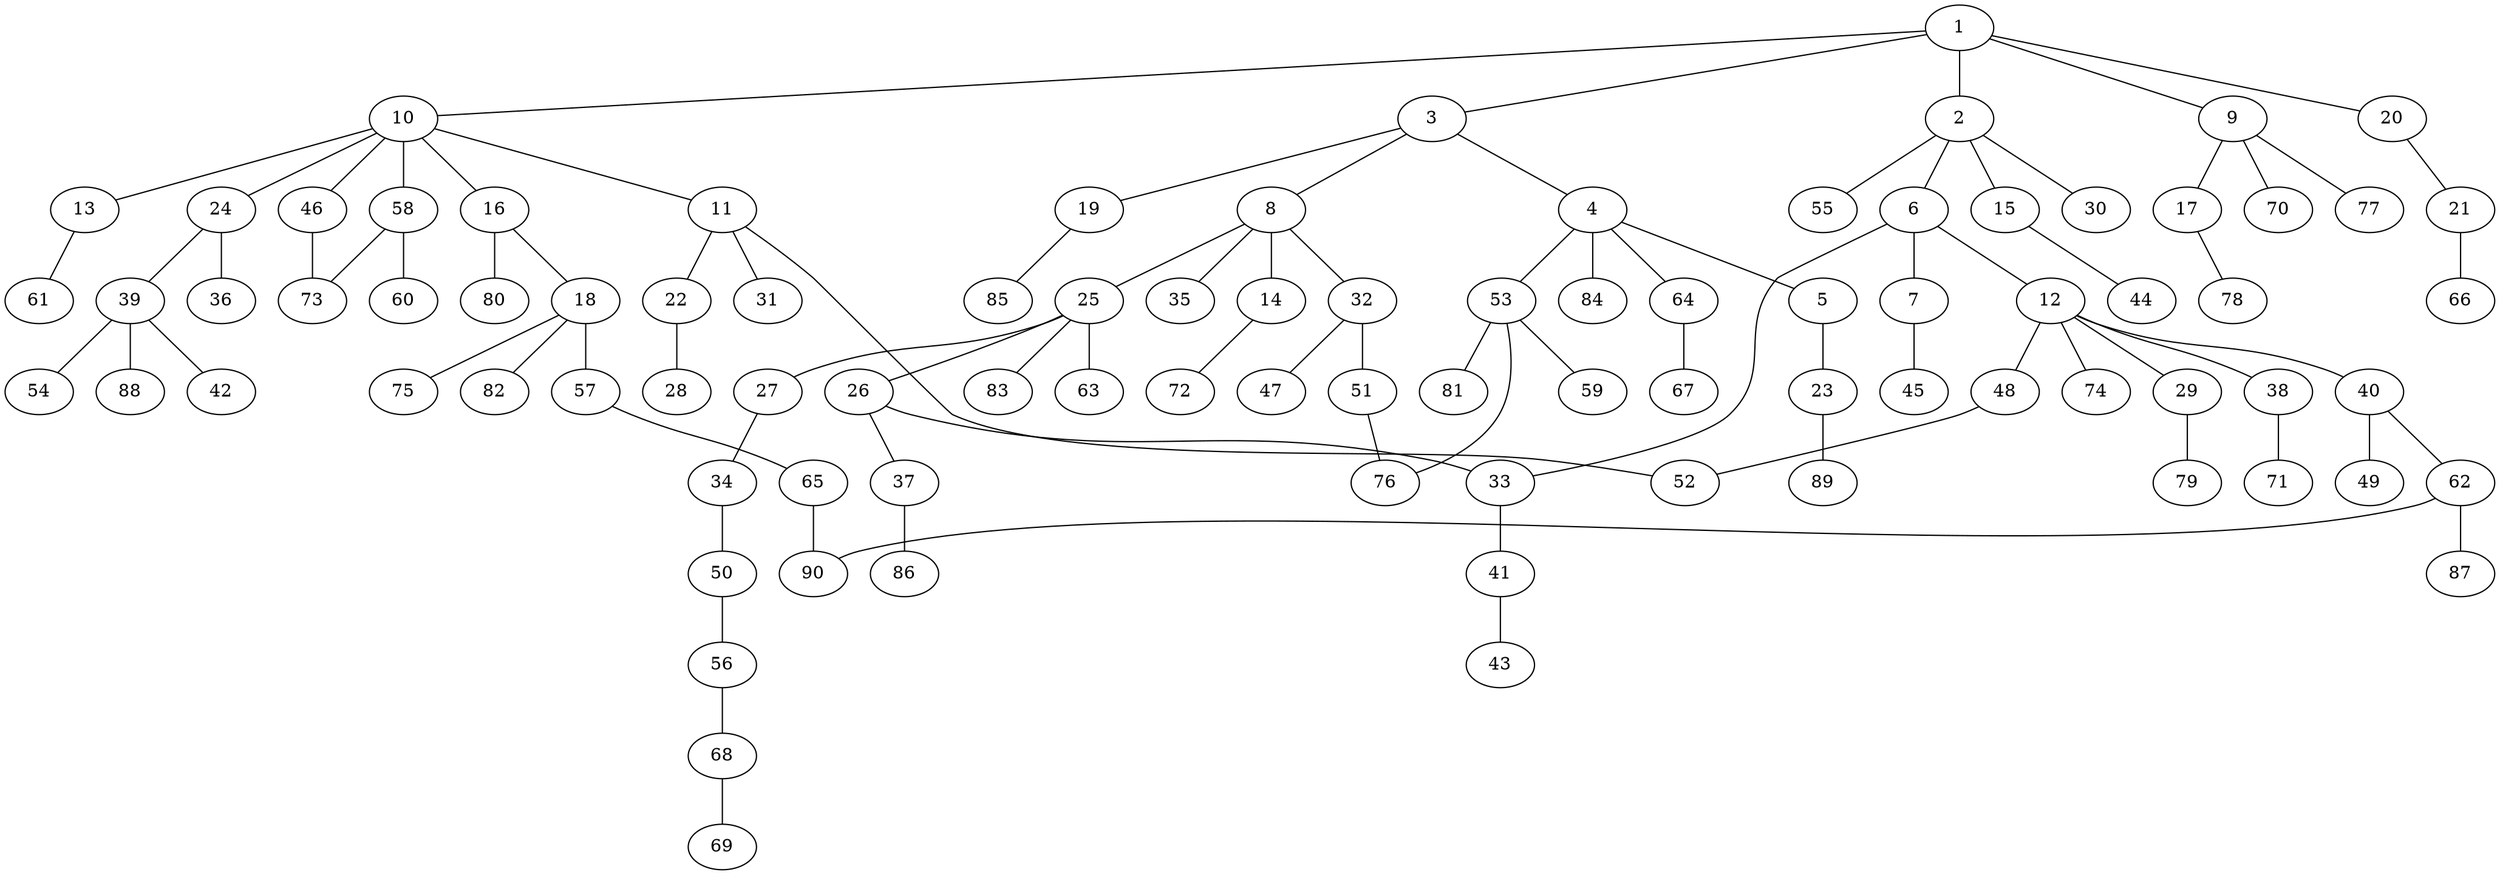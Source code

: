 graph graphname {1--2
1--3
1--9
1--10
1--20
2--6
2--15
2--30
2--55
3--4
3--8
3--19
4--5
4--53
4--64
4--84
5--23
6--7
6--12
6--33
7--45
8--14
8--25
8--32
8--35
9--17
9--70
9--77
10--11
10--13
10--16
10--24
10--46
10--58
11--22
11--31
11--52
12--29
12--38
12--40
12--48
12--74
13--61
14--72
15--44
16--18
16--80
17--78
18--57
18--75
18--82
19--85
20--21
21--66
22--28
23--89
24--36
24--39
25--26
25--27
25--63
25--83
26--33
26--37
27--34
29--79
32--47
32--51
33--41
34--50
37--86
38--71
39--42
39--54
39--88
40--49
40--62
41--43
46--73
48--52
50--56
51--76
53--59
53--76
53--81
56--68
57--65
58--60
58--73
62--87
62--90
64--67
65--90
68--69
}
